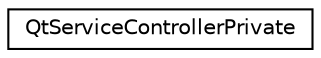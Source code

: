 digraph "Graphical Class Hierarchy"
{
  edge [fontname="Helvetica",fontsize="10",labelfontname="Helvetica",labelfontsize="10"];
  node [fontname="Helvetica",fontsize="10",shape=record];
  rankdir="LR";
  Node0 [label="QtServiceControllerPrivate",height=0.2,width=0.4,color="black", fillcolor="white", style="filled",URL="$class_qt_service_controller_private.html"];
}
